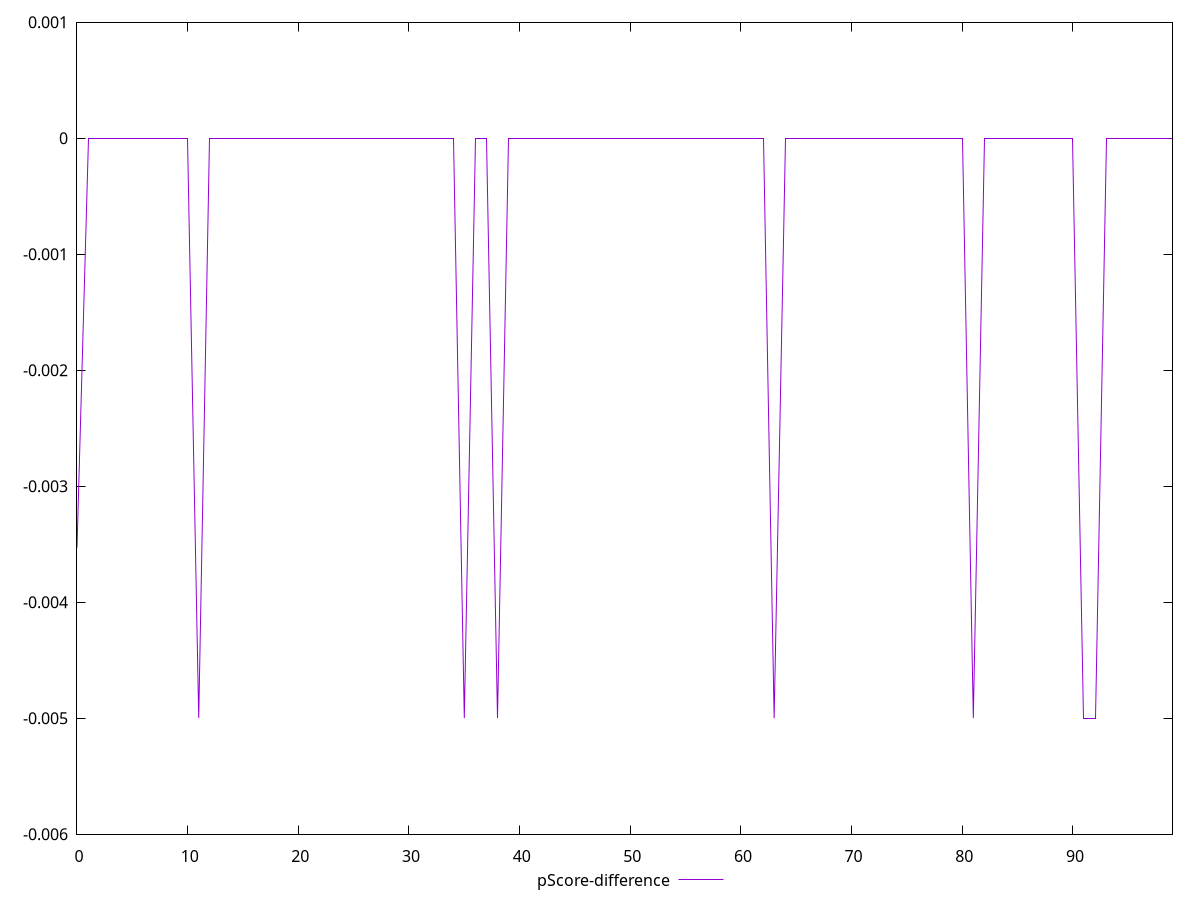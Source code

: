 reset

$pScoreDifference <<EOF
0 -0.003529411764705892
1 0
2 0
3 0
4 0
5 0
6 0
7 0
8 0
9 0
10 0
11 -0.0050000000000000044
12 0
13 0
14 0
15 0
16 0
17 0
18 0
19 0
20 0
21 0
22 0
23 0
24 0
25 0
26 0
27 0
28 0
29 0
30 0
31 0
32 0
33 0
34 0
35 -0.0050000000000000044
36 0
37 0
38 -0.0050000000000000044
39 0
40 0
41 0
42 0
43 0
44 0
45 0
46 0
47 0
48 0
49 0
50 0
51 0
52 0
53 0
54 0
55 0
56 0
57 0
58 0
59 0
60 0
61 0
62 0
63 -0.0050000000000000044
64 0
65 0
66 0
67 0
68 0
69 0
70 0
71 0
72 0
73 0
74 0
75 0
76 0
77 0
78 0
79 0
80 0
81 -0.0050000000000000044
82 0
83 0
84 0
85 0
86 0
87 0
88 0
89 0
90 0
91 -0.0050000000000000044
92 -0.0050000000000000044
93 0
94 0
95 0
96 0
97 0
98 0
99 0
EOF

set key outside below
set xrange [0:99]
set yrange [-0.0060000000000000045:0.001]
set trange [-0.0060000000000000045:0.001]
set terminal svg size 640, 500 enhanced background rgb 'white'
set output "report_00019_2021-02-10T18-14-37.922Z//uses-http2/samples/pages+cached+noadtech+nomedia/pScore-difference/values.svg"

plot $pScoreDifference title "pScore-difference" with line

reset
